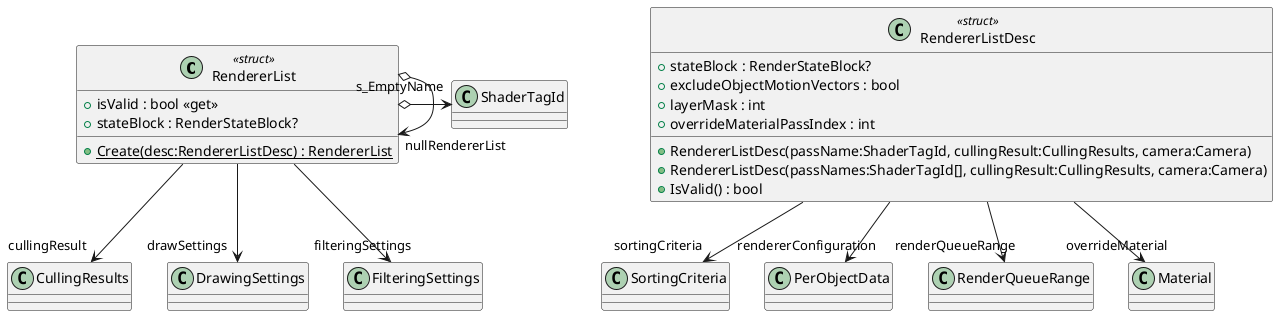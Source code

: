 @startuml
class RendererList <<struct>> {
    + isValid : bool <<get>>
    + stateBlock : RenderStateBlock?
    + {static} Create(desc:RendererListDesc) : RendererList
}
class RendererListDesc <<struct>> {
    + stateBlock : RenderStateBlock?
    + excludeObjectMotionVectors : bool
    + layerMask : int
    + overrideMaterialPassIndex : int
    + RendererListDesc(passName:ShaderTagId, cullingResult:CullingResults, camera:Camera)
    + RendererListDesc(passNames:ShaderTagId[], cullingResult:CullingResults, camera:Camera)
    + IsValid() : bool
}
RendererList o-> "s_EmptyName" ShaderTagId
RendererList o-> "nullRendererList" RendererList
RendererList --> "cullingResult" CullingResults
RendererList --> "drawSettings" DrawingSettings
RendererList --> "filteringSettings" FilteringSettings
RendererListDesc --> "sortingCriteria" SortingCriteria
RendererListDesc --> "rendererConfiguration" PerObjectData
RendererListDesc --> "renderQueueRange" RenderQueueRange
RendererListDesc --> "overrideMaterial" Material
@enduml
